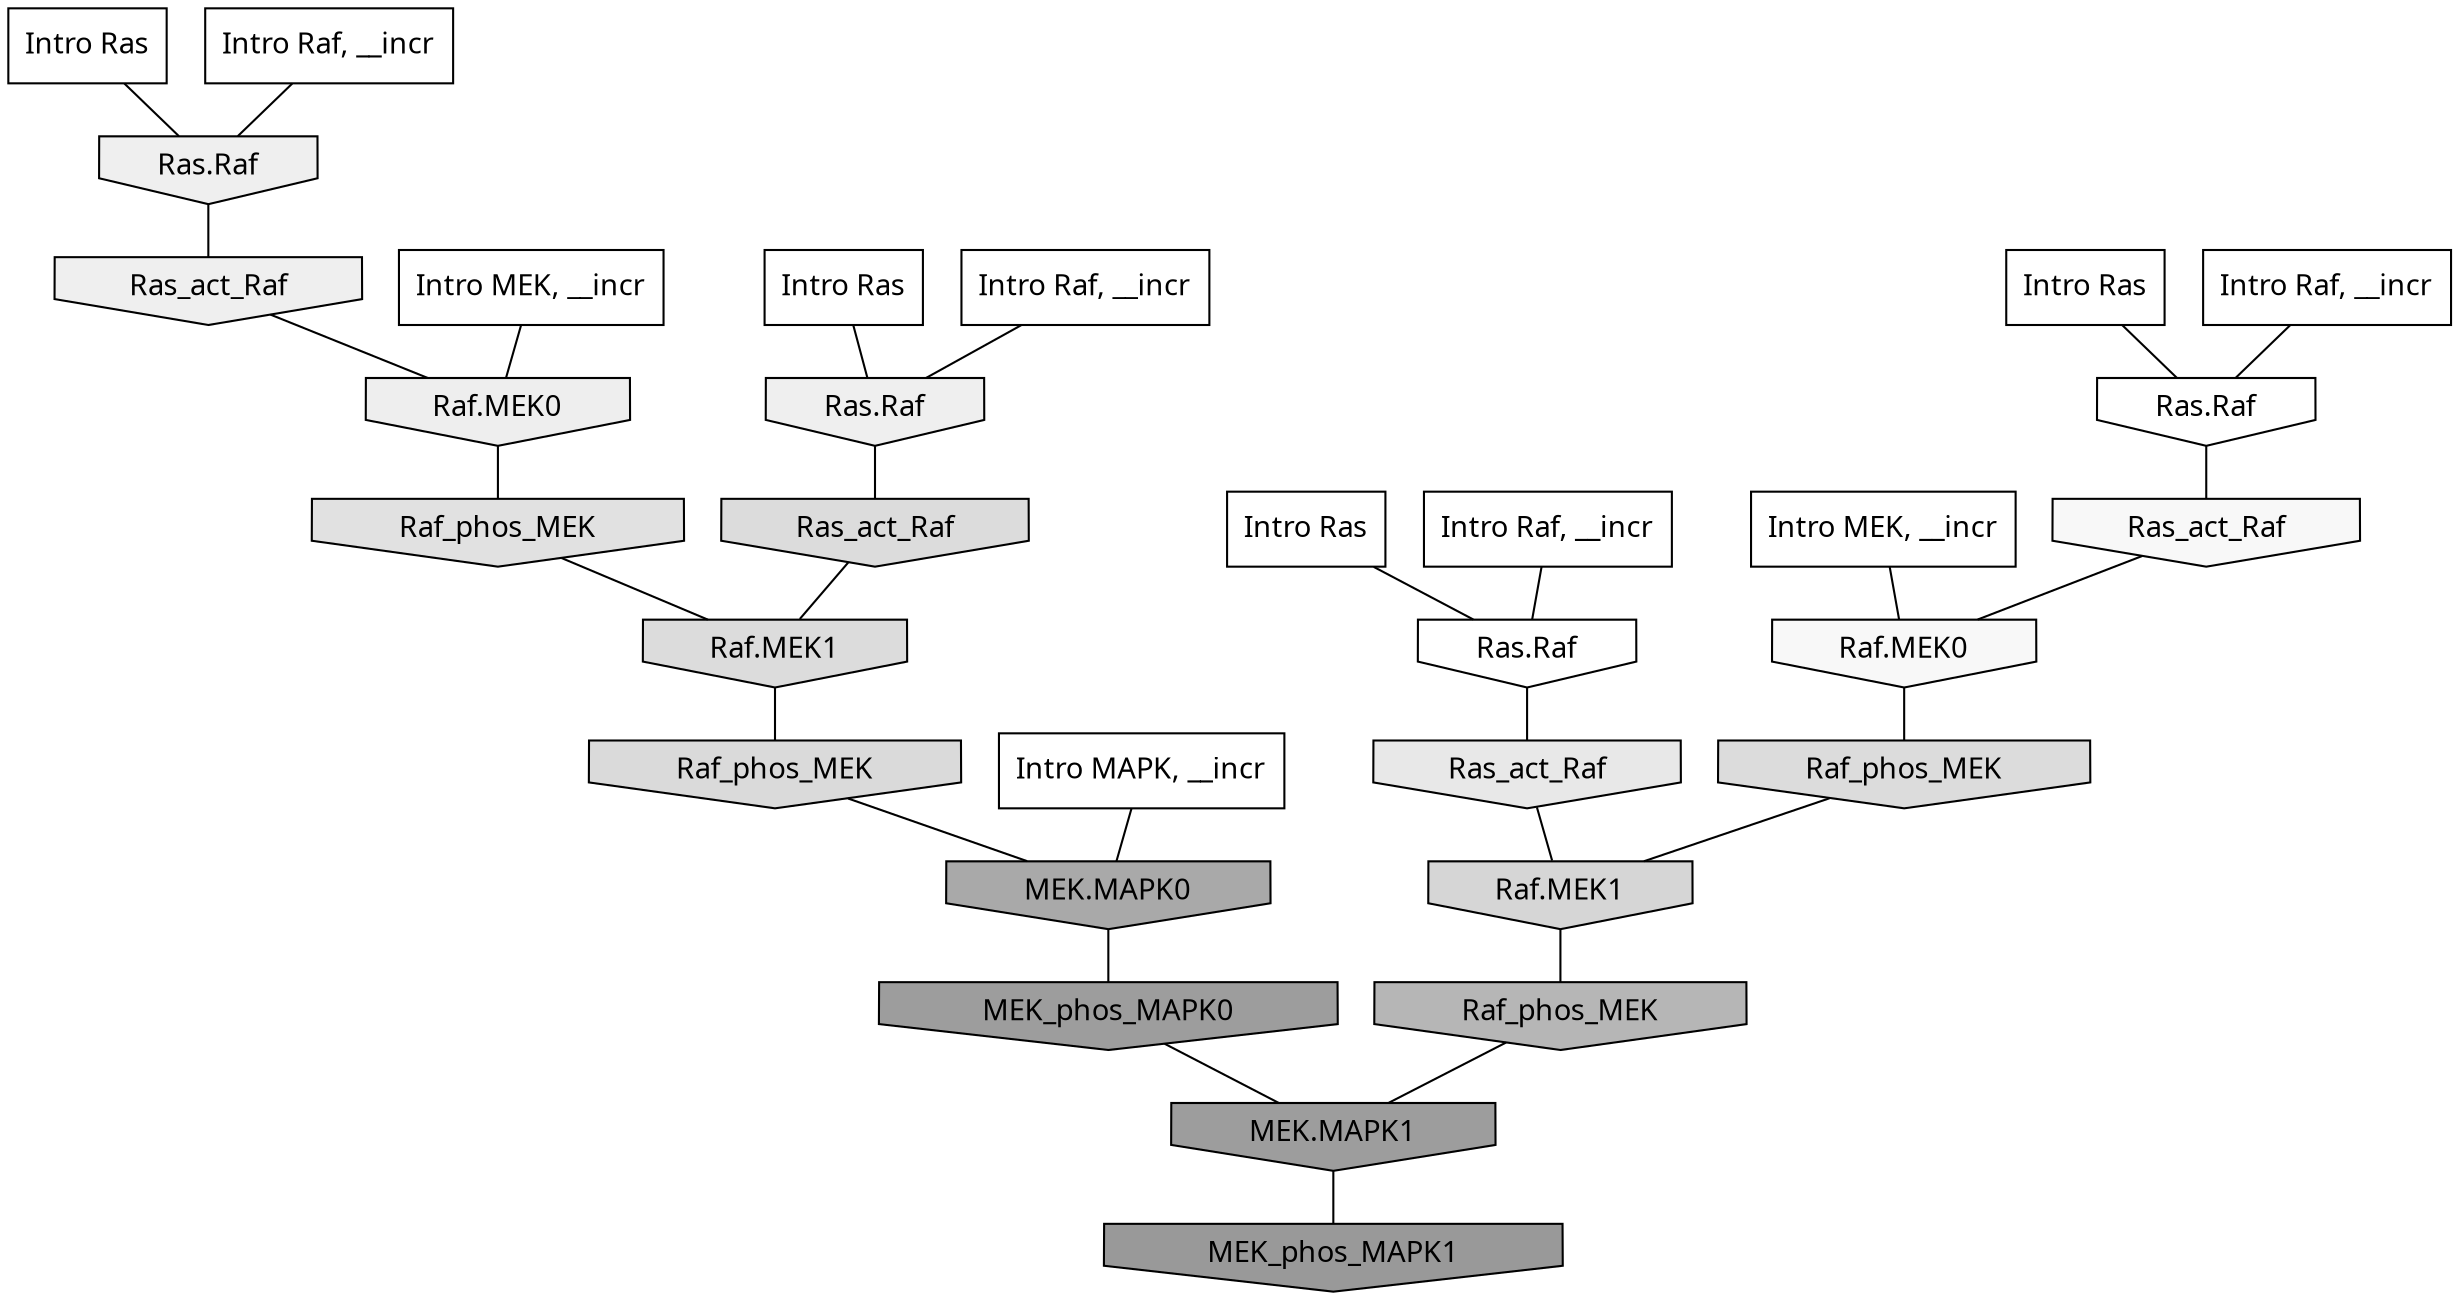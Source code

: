 digraph G{
  rankdir="TB";
  ranksep=0.30;
  node [fontname="CMU Serif"];
  edge [fontname="CMU Serif"];
  
  3 [label="Intro Ras", shape=rectangle, style=filled, fillcolor="0.000 0.000 1.000"]
  
  28 [label="Intro Ras", shape=rectangle, style=filled, fillcolor="0.000 0.000 1.000"]
  
  68 [label="Intro Ras", shape=rectangle, style=filled, fillcolor="0.000 0.000 1.000"]
  
  85 [label="Intro Ras", shape=rectangle, style=filled, fillcolor="0.000 0.000 1.000"]
  
  322 [label="Intro Raf, __incr", shape=rectangle, style=filled, fillcolor="0.000 0.000 1.000"]
  
  398 [label="Intro Raf, __incr", shape=rectangle, style=filled, fillcolor="0.000 0.000 1.000"]
  
  469 [label="Intro Raf, __incr", shape=rectangle, style=filled, fillcolor="0.000 0.000 1.000"]
  
  722 [label="Intro Raf, __incr", shape=rectangle, style=filled, fillcolor="0.000 0.000 1.000"]
  
  1631 [label="Intro MEK, __incr", shape=rectangle, style=filled, fillcolor="0.000 0.000 1.000"]
  
  1689 [label="Intro MEK, __incr", shape=rectangle, style=filled, fillcolor="0.000 0.000 1.000"]
  
  2142 [label="Intro MAPK, __incr", shape=rectangle, style=filled, fillcolor="0.000 0.000 1.000"]
  
  3226 [label="Ras.Raf", shape=invhouse, style=filled, fillcolor="0.000 0.000 1.000"]
  
  3294 [label="Ras.Raf", shape=invhouse, style=filled, fillcolor="0.000 0.000 1.000"]
  
  3508 [label="Ras_act_Raf", shape=invhouse, style=filled, fillcolor="0.000 0.000 0.971"]
  
  3510 [label="Raf.MEK0", shape=invhouse, style=filled, fillcolor="0.000 0.000 0.971"]
  
  3946 [label="Ras.Raf", shape=invhouse, style=filled, fillcolor="0.000 0.000 0.937"]
  
  3976 [label="Ras_act_Raf", shape=invhouse, style=filled, fillcolor="0.000 0.000 0.936"]
  
  4002 [label="Ras.Raf", shape=invhouse, style=filled, fillcolor="0.000 0.000 0.935"]
  
  4091 [label="Raf.MEK0", shape=invhouse, style=filled, fillcolor="0.000 0.000 0.930"]
  
  4440 [label="Ras_act_Raf", shape=invhouse, style=filled, fillcolor="0.000 0.000 0.908"]
  
  4956 [label="Raf_phos_MEK", shape=invhouse, style=filled, fillcolor="0.000 0.000 0.880"]
  
  5331 [label="Ras_act_Raf", shape=invhouse, style=filled, fillcolor="0.000 0.000 0.861"]
  
  5337 [label="Raf.MEK1", shape=invhouse, style=filled, fillcolor="0.000 0.000 0.861"]
  
  5362 [label="Raf_phos_MEK", shape=invhouse, style=filled, fillcolor="0.000 0.000 0.860"]
  
  5464 [label="Raf_phos_MEK", shape=invhouse, style=filled, fillcolor="0.000 0.000 0.855"]
  
  5767 [label="Raf.MEK1", shape=invhouse, style=filled, fillcolor="0.000 0.000 0.839"]
  
  10216 [label="Raf_phos_MEK", shape=invhouse, style=filled, fillcolor="0.000 0.000 0.714"]
  
  13420 [label="MEK.MAPK0", shape=invhouse, style=filled, fillcolor="0.000 0.000 0.664"]
  
  16703 [label="MEK_phos_MAPK0", shape=invhouse, style=filled, fillcolor="0.000 0.000 0.614"]
  
  16705 [label="MEK.MAPK1", shape=invhouse, style=filled, fillcolor="0.000 0.000 0.614"]
  
  17274 [label="MEK_phos_MAPK1", shape=invhouse, style=filled, fillcolor="0.000 0.000 0.600"]
  
  
  16705 -> 17274 [dir=none, color="0.000 0.000 0.000"] 
  16703 -> 16705 [dir=none, color="0.000 0.000 0.000"] 
  13420 -> 16703 [dir=none, color="0.000 0.000 0.000"] 
  10216 -> 16705 [dir=none, color="0.000 0.000 0.000"] 
  5767 -> 10216 [dir=none, color="0.000 0.000 0.000"] 
  5464 -> 13420 [dir=none, color="0.000 0.000 0.000"] 
  5362 -> 5767 [dir=none, color="0.000 0.000 0.000"] 
  5337 -> 5464 [dir=none, color="0.000 0.000 0.000"] 
  5331 -> 5337 [dir=none, color="0.000 0.000 0.000"] 
  4956 -> 5337 [dir=none, color="0.000 0.000 0.000"] 
  4440 -> 5767 [dir=none, color="0.000 0.000 0.000"] 
  4091 -> 4956 [dir=none, color="0.000 0.000 0.000"] 
  4002 -> 5331 [dir=none, color="0.000 0.000 0.000"] 
  3976 -> 4091 [dir=none, color="0.000 0.000 0.000"] 
  3946 -> 3976 [dir=none, color="0.000 0.000 0.000"] 
  3510 -> 5362 [dir=none, color="0.000 0.000 0.000"] 
  3508 -> 3510 [dir=none, color="0.000 0.000 0.000"] 
  3294 -> 3508 [dir=none, color="0.000 0.000 0.000"] 
  3226 -> 4440 [dir=none, color="0.000 0.000 0.000"] 
  2142 -> 13420 [dir=none, color="0.000 0.000 0.000"] 
  1689 -> 4091 [dir=none, color="0.000 0.000 0.000"] 
  1631 -> 3510 [dir=none, color="0.000 0.000 0.000"] 
  722 -> 3946 [dir=none, color="0.000 0.000 0.000"] 
  469 -> 3294 [dir=none, color="0.000 0.000 0.000"] 
  398 -> 3226 [dir=none, color="0.000 0.000 0.000"] 
  322 -> 4002 [dir=none, color="0.000 0.000 0.000"] 
  85 -> 3226 [dir=none, color="0.000 0.000 0.000"] 
  68 -> 4002 [dir=none, color="0.000 0.000 0.000"] 
  28 -> 3294 [dir=none, color="0.000 0.000 0.000"] 
  3 -> 3946 [dir=none, color="0.000 0.000 0.000"] 
  
  }
